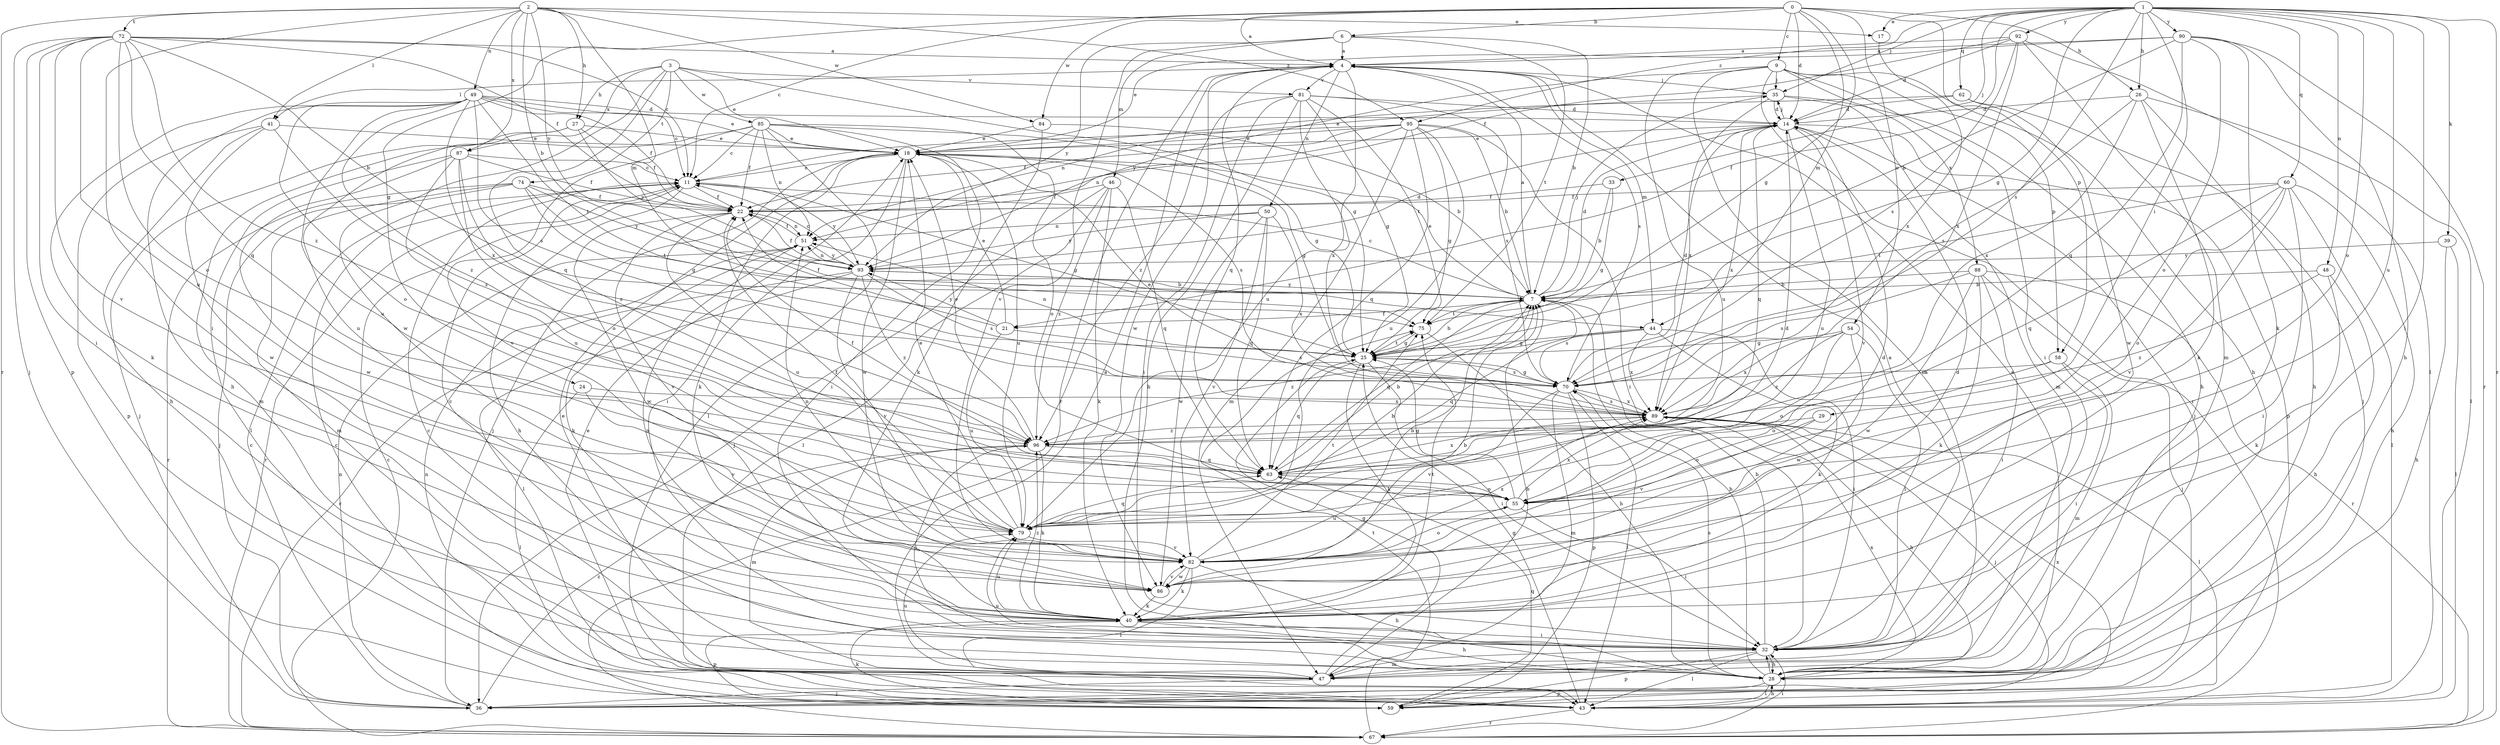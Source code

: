 strict digraph  {
0;
1;
2;
3;
4;
6;
7;
9;
11;
14;
17;
18;
21;
22;
24;
25;
26;
27;
28;
29;
32;
33;
35;
36;
39;
40;
41;
43;
44;
46;
47;
48;
49;
50;
51;
54;
55;
58;
59;
60;
62;
63;
67;
70;
72;
74;
75;
79;
81;
82;
84;
85;
86;
87;
88;
89;
90;
92;
93;
95;
96;
0 -> 4  [label=a];
0 -> 6  [label=b];
0 -> 9  [label=c];
0 -> 11  [label=c];
0 -> 14  [label=d];
0 -> 24  [label=g];
0 -> 25  [label=g];
0 -> 26  [label=h];
0 -> 44  [label=m];
0 -> 54  [label=o];
0 -> 58  [label=p];
0 -> 84  [label=w];
1 -> 17  [label=e];
1 -> 21  [label=f];
1 -> 25  [label=g];
1 -> 26  [label=h];
1 -> 29  [label=i];
1 -> 32  [label=i];
1 -> 33  [label=j];
1 -> 35  [label=j];
1 -> 39  [label=k];
1 -> 48  [label=n];
1 -> 55  [label=o];
1 -> 60  [label=q];
1 -> 62  [label=q];
1 -> 67  [label=r];
1 -> 70  [label=s];
1 -> 79  [label=u];
1 -> 90  [label=y];
1 -> 92  [label=y];
1 -> 95  [label=z];
2 -> 7  [label=b];
2 -> 17  [label=e];
2 -> 27  [label=h];
2 -> 32  [label=i];
2 -> 41  [label=l];
2 -> 44  [label=m];
2 -> 49  [label=n];
2 -> 67  [label=r];
2 -> 72  [label=t];
2 -> 84  [label=w];
2 -> 87  [label=x];
2 -> 93  [label=y];
2 -> 95  [label=z];
3 -> 18  [label=e];
3 -> 25  [label=g];
3 -> 27  [label=h];
3 -> 63  [label=q];
3 -> 74  [label=t];
3 -> 81  [label=v];
3 -> 85  [label=w];
3 -> 86  [label=w];
3 -> 87  [label=x];
4 -> 35  [label=j];
4 -> 41  [label=l];
4 -> 44  [label=m];
4 -> 50  [label=n];
4 -> 63  [label=q];
4 -> 67  [label=r];
4 -> 70  [label=s];
4 -> 79  [label=u];
4 -> 81  [label=v];
4 -> 86  [label=w];
6 -> 4  [label=a];
6 -> 7  [label=b];
6 -> 46  [label=m];
6 -> 75  [label=t];
6 -> 82  [label=v];
6 -> 93  [label=y];
7 -> 4  [label=a];
7 -> 11  [label=c];
7 -> 14  [label=d];
7 -> 18  [label=e];
7 -> 21  [label=f];
7 -> 35  [label=j];
7 -> 63  [label=q];
7 -> 70  [label=s];
7 -> 75  [label=t];
7 -> 93  [label=y];
9 -> 28  [label=h];
9 -> 32  [label=i];
9 -> 35  [label=j];
9 -> 47  [label=m];
9 -> 58  [label=p];
9 -> 67  [label=r];
9 -> 79  [label=u];
9 -> 88  [label=x];
9 -> 93  [label=y];
11 -> 22  [label=f];
11 -> 25  [label=g];
11 -> 28  [label=h];
11 -> 67  [label=r];
11 -> 93  [label=y];
14 -> 18  [label=e];
14 -> 35  [label=j];
14 -> 36  [label=j];
14 -> 59  [label=p];
14 -> 63  [label=q];
14 -> 79  [label=u];
14 -> 82  [label=v];
14 -> 89  [label=x];
17 -> 89  [label=x];
18 -> 11  [label=c];
18 -> 25  [label=g];
18 -> 32  [label=i];
18 -> 36  [label=j];
18 -> 40  [label=k];
18 -> 70  [label=s];
18 -> 79  [label=u];
18 -> 86  [label=w];
21 -> 18  [label=e];
21 -> 22  [label=f];
21 -> 70  [label=s];
21 -> 79  [label=u];
21 -> 93  [label=y];
22 -> 51  [label=n];
22 -> 79  [label=u];
22 -> 82  [label=v];
22 -> 86  [label=w];
24 -> 43  [label=l];
24 -> 82  [label=v];
24 -> 89  [label=x];
25 -> 7  [label=b];
25 -> 32  [label=i];
25 -> 40  [label=k];
25 -> 51  [label=n];
25 -> 63  [label=q];
25 -> 70  [label=s];
25 -> 75  [label=t];
26 -> 14  [label=d];
26 -> 28  [label=h];
26 -> 40  [label=k];
26 -> 43  [label=l];
26 -> 70  [label=s];
26 -> 89  [label=x];
27 -> 18  [label=e];
27 -> 22  [label=f];
27 -> 36  [label=j];
27 -> 79  [label=u];
27 -> 93  [label=y];
28 -> 4  [label=a];
28 -> 7  [label=b];
28 -> 32  [label=i];
28 -> 43  [label=l];
28 -> 59  [label=p];
28 -> 70  [label=s];
28 -> 79  [label=u];
28 -> 89  [label=x];
29 -> 55  [label=o];
29 -> 82  [label=v];
29 -> 96  [label=z];
32 -> 4  [label=a];
32 -> 7  [label=b];
32 -> 28  [label=h];
32 -> 43  [label=l];
32 -> 47  [label=m];
32 -> 59  [label=p];
33 -> 7  [label=b];
33 -> 22  [label=f];
33 -> 25  [label=g];
35 -> 14  [label=d];
35 -> 28  [label=h];
35 -> 47  [label=m];
35 -> 51  [label=n];
35 -> 89  [label=x];
36 -> 11  [label=c];
36 -> 51  [label=n];
36 -> 96  [label=z];
39 -> 28  [label=h];
39 -> 43  [label=l];
39 -> 93  [label=y];
40 -> 11  [label=c];
40 -> 14  [label=d];
40 -> 28  [label=h];
40 -> 32  [label=i];
40 -> 51  [label=n];
40 -> 59  [label=p];
40 -> 75  [label=t];
40 -> 79  [label=u];
40 -> 96  [label=z];
41 -> 18  [label=e];
41 -> 28  [label=h];
41 -> 59  [label=p];
41 -> 86  [label=w];
41 -> 96  [label=z];
43 -> 18  [label=e];
43 -> 25  [label=g];
43 -> 28  [label=h];
43 -> 51  [label=n];
43 -> 67  [label=r];
44 -> 25  [label=g];
44 -> 32  [label=i];
44 -> 40  [label=k];
44 -> 63  [label=q];
44 -> 89  [label=x];
44 -> 96  [label=z];
46 -> 22  [label=f];
46 -> 36  [label=j];
46 -> 40  [label=k];
46 -> 43  [label=l];
46 -> 63  [label=q];
46 -> 96  [label=z];
47 -> 4  [label=a];
47 -> 7  [label=b];
47 -> 11  [label=c];
47 -> 18  [label=e];
47 -> 25  [label=g];
47 -> 36  [label=j];
47 -> 79  [label=u];
48 -> 7  [label=b];
48 -> 28  [label=h];
48 -> 40  [label=k];
48 -> 96  [label=z];
49 -> 11  [label=c];
49 -> 14  [label=d];
49 -> 18  [label=e];
49 -> 22  [label=f];
49 -> 28  [label=h];
49 -> 40  [label=k];
49 -> 55  [label=o];
49 -> 70  [label=s];
49 -> 75  [label=t];
49 -> 79  [label=u];
49 -> 89  [label=x];
49 -> 96  [label=z];
50 -> 51  [label=n];
50 -> 63  [label=q];
50 -> 82  [label=v];
50 -> 86  [label=w];
50 -> 89  [label=x];
50 -> 93  [label=y];
51 -> 22  [label=f];
51 -> 40  [label=k];
51 -> 93  [label=y];
54 -> 25  [label=g];
54 -> 32  [label=i];
54 -> 55  [label=o];
54 -> 86  [label=w];
54 -> 89  [label=x];
54 -> 96  [label=z];
55 -> 25  [label=g];
55 -> 32  [label=i];
55 -> 79  [label=u];
55 -> 89  [label=x];
58 -> 32  [label=i];
58 -> 47  [label=m];
58 -> 55  [label=o];
58 -> 70  [label=s];
59 -> 11  [label=c];
59 -> 40  [label=k];
59 -> 63  [label=q];
59 -> 89  [label=x];
60 -> 22  [label=f];
60 -> 28  [label=h];
60 -> 32  [label=i];
60 -> 43  [label=l];
60 -> 55  [label=o];
60 -> 63  [label=q];
60 -> 75  [label=t];
60 -> 82  [label=v];
62 -> 14  [label=d];
62 -> 18  [label=e];
62 -> 36  [label=j];
62 -> 86  [label=w];
63 -> 7  [label=b];
63 -> 22  [label=f];
63 -> 55  [label=o];
63 -> 89  [label=x];
67 -> 11  [label=c];
67 -> 32  [label=i];
67 -> 75  [label=t];
70 -> 14  [label=d];
70 -> 25  [label=g];
70 -> 43  [label=l];
70 -> 47  [label=m];
70 -> 59  [label=p];
70 -> 82  [label=v];
70 -> 89  [label=x];
72 -> 4  [label=a];
72 -> 7  [label=b];
72 -> 11  [label=c];
72 -> 22  [label=f];
72 -> 32  [label=i];
72 -> 36  [label=j];
72 -> 55  [label=o];
72 -> 59  [label=p];
72 -> 63  [label=q];
72 -> 79  [label=u];
72 -> 82  [label=v];
72 -> 96  [label=z];
74 -> 22  [label=f];
74 -> 25  [label=g];
74 -> 36  [label=j];
74 -> 47  [label=m];
74 -> 67  [label=r];
74 -> 75  [label=t];
74 -> 93  [label=y];
75 -> 25  [label=g];
75 -> 28  [label=h];
79 -> 7  [label=b];
79 -> 14  [label=d];
79 -> 18  [label=e];
79 -> 22  [label=f];
79 -> 63  [label=q];
79 -> 82  [label=v];
81 -> 14  [label=d];
81 -> 25  [label=g];
81 -> 28  [label=h];
81 -> 32  [label=i];
81 -> 70  [label=s];
81 -> 75  [label=t];
81 -> 89  [label=x];
81 -> 96  [label=z];
82 -> 7  [label=b];
82 -> 28  [label=h];
82 -> 40  [label=k];
82 -> 43  [label=l];
82 -> 51  [label=n];
82 -> 55  [label=o];
82 -> 75  [label=t];
82 -> 86  [label=w];
82 -> 89  [label=x];
84 -> 7  [label=b];
84 -> 18  [label=e];
84 -> 40  [label=k];
85 -> 11  [label=c];
85 -> 18  [label=e];
85 -> 22  [label=f];
85 -> 25  [label=g];
85 -> 32  [label=i];
85 -> 43  [label=l];
85 -> 47  [label=m];
85 -> 51  [label=n];
85 -> 55  [label=o];
85 -> 82  [label=v];
86 -> 7  [label=b];
86 -> 14  [label=d];
86 -> 40  [label=k];
86 -> 82  [label=v];
87 -> 11  [label=c];
87 -> 22  [label=f];
87 -> 43  [label=l];
87 -> 55  [label=o];
87 -> 79  [label=u];
87 -> 86  [label=w];
87 -> 96  [label=z];
88 -> 7  [label=b];
88 -> 32  [label=i];
88 -> 36  [label=j];
88 -> 40  [label=k];
88 -> 67  [label=r];
88 -> 70  [label=s];
88 -> 86  [label=w];
89 -> 18  [label=e];
89 -> 28  [label=h];
89 -> 36  [label=j];
89 -> 43  [label=l];
89 -> 70  [label=s];
89 -> 96  [label=z];
90 -> 4  [label=a];
90 -> 7  [label=b];
90 -> 18  [label=e];
90 -> 28  [label=h];
90 -> 40  [label=k];
90 -> 55  [label=o];
90 -> 63  [label=q];
90 -> 67  [label=r];
92 -> 4  [label=a];
92 -> 14  [label=d];
92 -> 22  [label=f];
92 -> 43  [label=l];
92 -> 47  [label=m];
92 -> 70  [label=s];
92 -> 89  [label=x];
93 -> 7  [label=b];
93 -> 11  [label=c];
93 -> 14  [label=d];
93 -> 22  [label=f];
93 -> 43  [label=l];
93 -> 51  [label=n];
93 -> 67  [label=r];
93 -> 70  [label=s];
93 -> 82  [label=v];
93 -> 96  [label=z];
95 -> 7  [label=b];
95 -> 11  [label=c];
95 -> 18  [label=e];
95 -> 22  [label=f];
95 -> 25  [label=g];
95 -> 32  [label=i];
95 -> 47  [label=m];
95 -> 51  [label=n];
95 -> 63  [label=q];
95 -> 79  [label=u];
96 -> 18  [label=e];
96 -> 32  [label=i];
96 -> 40  [label=k];
96 -> 47  [label=m];
96 -> 63  [label=q];
}
